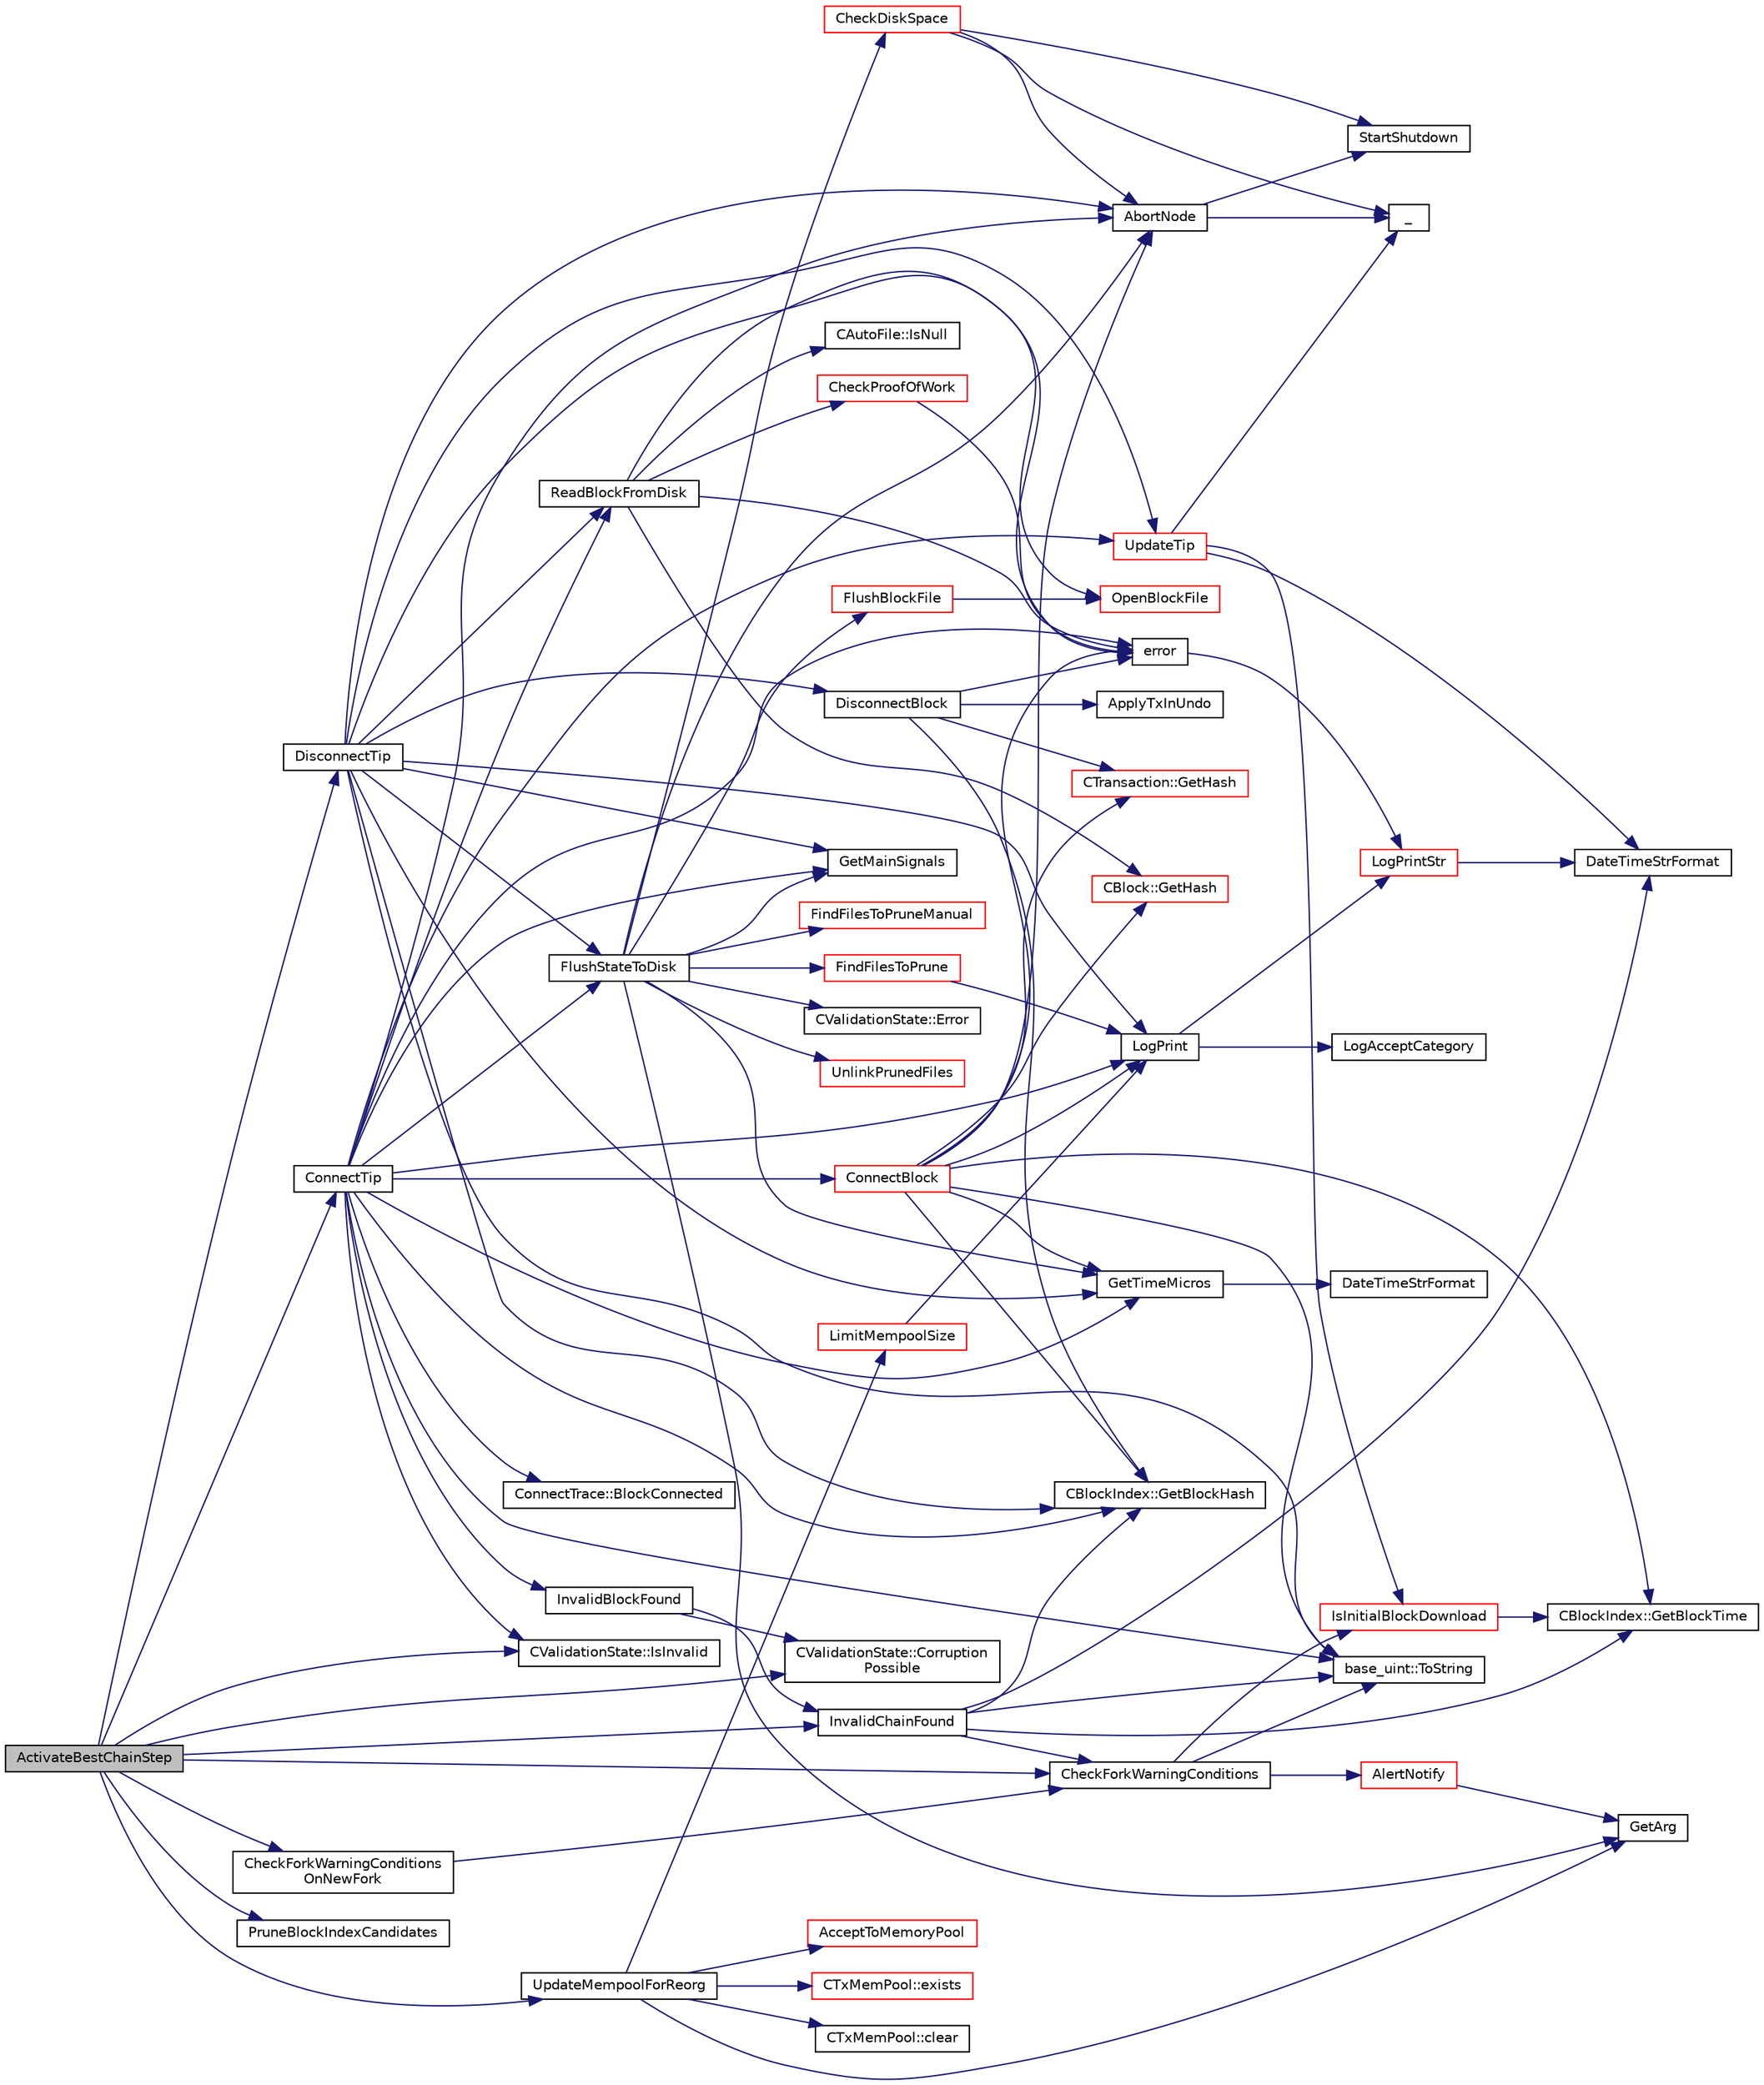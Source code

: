 digraph "ActivateBestChainStep"
{
  edge [fontname="Helvetica",fontsize="10",labelfontname="Helvetica",labelfontsize="10"];
  node [fontname="Helvetica",fontsize="10",shape=record];
  rankdir="LR";
  Node1080 [label="ActivateBestChainStep",height=0.2,width=0.4,color="black", fillcolor="grey75", style="filled", fontcolor="black"];
  Node1080 -> Node1081 [color="midnightblue",fontsize="10",style="solid",fontname="Helvetica"];
  Node1081 [label="DisconnectTip",height=0.2,width=0.4,color="black", fillcolor="white", style="filled",URL="$dd/d7d/validation_8cpp.html#af22a75696068786d303019f31f29eb9e",tooltip="Disconnect chainActive&#39;s tip. "];
  Node1081 -> Node1082 [color="midnightblue",fontsize="10",style="solid",fontname="Helvetica"];
  Node1082 [label="ReadBlockFromDisk",height=0.2,width=0.4,color="black", fillcolor="white", style="filled",URL="$dd/d7d/validation_8cpp.html#a578c1df234b05798180f0235d469a5ba",tooltip="Functions for disk access for blocks. "];
  Node1082 -> Node1083 [color="midnightblue",fontsize="10",style="solid",fontname="Helvetica"];
  Node1083 [label="OpenBlockFile",height=0.2,width=0.4,color="red", fillcolor="white", style="filled",URL="$dd/d7d/validation_8cpp.html#a0d81388930a4ccb6a69b9abdd1ef5097",tooltip="Open a block file (blk?????.dat) "];
  Node1082 -> Node1091 [color="midnightblue",fontsize="10",style="solid",fontname="Helvetica"];
  Node1091 [label="CAutoFile::IsNull",height=0.2,width=0.4,color="black", fillcolor="white", style="filled",URL="$df/dc9/class_c_auto_file.html#a7fd47268b6d85a89acafdb73559f8e78",tooltip="Return true if the wrapped FILE* is NULL, false otherwise. "];
  Node1082 -> Node1092 [color="midnightblue",fontsize="10",style="solid",fontname="Helvetica"];
  Node1092 [label="error",height=0.2,width=0.4,color="black", fillcolor="white", style="filled",URL="$d8/d3c/util_8h.html#af8985880cf4ef26df0a5aa2ffcb76662"];
  Node1092 -> Node1093 [color="midnightblue",fontsize="10",style="solid",fontname="Helvetica"];
  Node1093 [label="LogPrintStr",height=0.2,width=0.4,color="red", fillcolor="white", style="filled",URL="$d8/d3c/util_8h.html#afd4c3002b2797c0560adddb6af3ca1da"];
  Node1093 -> Node1095 [color="midnightblue",fontsize="10",style="solid",fontname="Helvetica"];
  Node1095 [label="DateTimeStrFormat",height=0.2,width=0.4,color="black", fillcolor="white", style="filled",URL="$df/d2d/util_8cpp.html#a749bc6776c8ec72d7c5e4dea56aee415"];
  Node1082 -> Node1097 [color="midnightblue",fontsize="10",style="solid",fontname="Helvetica"];
  Node1097 [label="CheckProofOfWork",height=0.2,width=0.4,color="red", fillcolor="white", style="filled",URL="$d1/d08/proofs_8cpp.html#a20a76dbc6ac5b8a6e0aaef85522b1069",tooltip="Check whether a block hash satisfies the proof-of-work requirement specified by nBits. "];
  Node1097 -> Node1092 [color="midnightblue",fontsize="10",style="solid",fontname="Helvetica"];
  Node1082 -> Node1099 [color="midnightblue",fontsize="10",style="solid",fontname="Helvetica"];
  Node1099 [label="CBlock::GetHash",height=0.2,width=0.4,color="red", fillcolor="white", style="filled",URL="$d3/d51/class_c_block.html#a681acf1fa72ec2ed6c83ea5afc14e0f3"];
  Node1081 -> Node1102 [color="midnightblue",fontsize="10",style="solid",fontname="Helvetica"];
  Node1102 [label="AbortNode",height=0.2,width=0.4,color="black", fillcolor="white", style="filled",URL="$df/d0a/main_8cpp.html#a183c4f45aed59599d1875a80d0cf58ca",tooltip="Abort with a message. "];
  Node1102 -> Node1103 [color="midnightblue",fontsize="10",style="solid",fontname="Helvetica"];
  Node1103 [label="_",height=0.2,width=0.4,color="black", fillcolor="white", style="filled",URL="$d9/d6d/ui__interface_8h.html#aad133bb6103b53cebf03fd01e2f11ba1",tooltip="Translation function: Call Translate signal on UI interface, which returns a boost::optional result..."];
  Node1102 -> Node1104 [color="midnightblue",fontsize="10",style="solid",fontname="Helvetica"];
  Node1104 [label="StartShutdown",height=0.2,width=0.4,color="black", fillcolor="white", style="filled",URL="$d0/dc9/init_8cpp.html#ac7140c7327b1e6a8d46470b1cd0e8e1b"];
  Node1081 -> Node1105 [color="midnightblue",fontsize="10",style="solid",fontname="Helvetica"];
  Node1105 [label="GetTimeMicros",height=0.2,width=0.4,color="black", fillcolor="white", style="filled",URL="$d8/d3c/util_8h.html#a0c5a06b50cd805b1923552114494c029"];
  Node1105 -> Node1106 [color="midnightblue",fontsize="10",style="solid",fontname="Helvetica"];
  Node1106 [label="DateTimeStrFormat",height=0.2,width=0.4,color="black", fillcolor="white", style="filled",URL="$d8/d3c/util_8h.html#a749bc6776c8ec72d7c5e4dea56aee415"];
  Node1081 -> Node1107 [color="midnightblue",fontsize="10",style="solid",fontname="Helvetica"];
  Node1107 [label="DisconnectBlock",height=0.2,width=0.4,color="black", fillcolor="white", style="filled",URL="$dd/d7d/validation_8cpp.html#a9ae73cb80e18eba566a76c8f7ceb887c",tooltip="Undo the effects of this block (with given index) on the UTXO set represented by coins. "];
  Node1107 -> Node1108 [color="midnightblue",fontsize="10",style="solid",fontname="Helvetica"];
  Node1108 [label="CBlockIndex::GetBlockHash",height=0.2,width=0.4,color="black", fillcolor="white", style="filled",URL="$d3/dbd/class_c_block_index.html#a98490a2788c65cdd6ae9002b004dd74c"];
  Node1107 -> Node1092 [color="midnightblue",fontsize="10",style="solid",fontname="Helvetica"];
  Node1107 -> Node1109 [color="midnightblue",fontsize="10",style="solid",fontname="Helvetica"];
  Node1109 [label="CTransaction::GetHash",height=0.2,width=0.4,color="red", fillcolor="white", style="filled",URL="$df/d43/class_c_transaction.html#a0b46d80e82ca324e82c2ce3fc1492bfa"];
  Node1107 -> Node1112 [color="midnightblue",fontsize="10",style="solid",fontname="Helvetica"];
  Node1112 [label="ApplyTxInUndo",height=0.2,width=0.4,color="black", fillcolor="white", style="filled",URL="$dd/d7d/validation_8cpp.html#a492da8f7add38097a8e55f3445a9c83b",tooltip="Restore the UTXO in a Coin at a given COutPoint. "];
  Node1081 -> Node1092 [color="midnightblue",fontsize="10",style="solid",fontname="Helvetica"];
  Node1081 -> Node1108 [color="midnightblue",fontsize="10",style="solid",fontname="Helvetica"];
  Node1081 -> Node1113 [color="midnightblue",fontsize="10",style="solid",fontname="Helvetica"];
  Node1113 [label="base_uint::ToString",height=0.2,width=0.4,color="black", fillcolor="white", style="filled",URL="$da/df7/classbase__uint.html#acccba4d9d51a0c36261718ca0cbb293b"];
  Node1081 -> Node1114 [color="midnightblue",fontsize="10",style="solid",fontname="Helvetica"];
  Node1114 [label="LogPrint",height=0.2,width=0.4,color="black", fillcolor="white", style="filled",URL="$d8/d3c/util_8h.html#aab1f837a2366f424bdc996fdf6352171"];
  Node1114 -> Node1115 [color="midnightblue",fontsize="10",style="solid",fontname="Helvetica"];
  Node1115 [label="LogAcceptCategory",height=0.2,width=0.4,color="black", fillcolor="white", style="filled",URL="$d8/d3c/util_8h.html#a343d2a13efe00125f78d25dafb0a8d98"];
  Node1114 -> Node1093 [color="midnightblue",fontsize="10",style="solid",fontname="Helvetica"];
  Node1081 -> Node1116 [color="midnightblue",fontsize="10",style="solid",fontname="Helvetica"];
  Node1116 [label="FlushStateToDisk",height=0.2,width=0.4,color="black", fillcolor="white", style="filled",URL="$dd/d7d/validation_8cpp.html#a788f3aaee688481378aa35a0e776718a",tooltip="Update the on-disk chain state. "];
  Node1116 -> Node1117 [color="midnightblue",fontsize="10",style="solid",fontname="Helvetica"];
  Node1117 [label="FindFilesToPruneManual",height=0.2,width=0.4,color="red", fillcolor="white", style="filled",URL="$dd/d7d/validation_8cpp.html#a7b3cf36109d96522d4aabe9449e42a3a"];
  Node1116 -> Node1119 [color="midnightblue",fontsize="10",style="solid",fontname="Helvetica"];
  Node1119 [label="FindFilesToPrune",height=0.2,width=0.4,color="red", fillcolor="white", style="filled",URL="$dd/d7d/validation_8cpp.html#a1cdff462f05b3641a87b34498673bdee",tooltip="Prune block and undo files (blk???.dat and undo???.dat) so that the disk space used is less than a us..."];
  Node1119 -> Node1114 [color="midnightblue",fontsize="10",style="solid",fontname="Helvetica"];
  Node1116 -> Node1105 [color="midnightblue",fontsize="10",style="solid",fontname="Helvetica"];
  Node1116 -> Node1121 [color="midnightblue",fontsize="10",style="solid",fontname="Helvetica"];
  Node1121 [label="GetArg",height=0.2,width=0.4,color="black", fillcolor="white", style="filled",URL="$df/d2d/util_8cpp.html#a24f685720bf40370e5bd2a192ad50cd8",tooltip="Return string argument or default value. "];
  Node1116 -> Node1122 [color="midnightblue",fontsize="10",style="solid",fontname="Helvetica"];
  Node1122 [label="CheckDiskSpace",height=0.2,width=0.4,color="red", fillcolor="white", style="filled",URL="$dd/d7d/validation_8cpp.html#a7d4a97e049394047743b48c0cd0f0791",tooltip="Check whether enough disk space is available for an incoming block. "];
  Node1122 -> Node1103 [color="midnightblue",fontsize="10",style="solid",fontname="Helvetica"];
  Node1122 -> Node1104 [color="midnightblue",fontsize="10",style="solid",fontname="Helvetica"];
  Node1122 -> Node1102 [color="midnightblue",fontsize="10",style="solid",fontname="Helvetica"];
  Node1116 -> Node1123 [color="midnightblue",fontsize="10",style="solid",fontname="Helvetica"];
  Node1123 [label="CValidationState::Error",height=0.2,width=0.4,color="black", fillcolor="white", style="filled",URL="$d5/df6/class_c_validation_state.html#abf67ad56f62df5679d47c289684c554c"];
  Node1116 -> Node1124 [color="midnightblue",fontsize="10",style="solid",fontname="Helvetica"];
  Node1124 [label="FlushBlockFile",height=0.2,width=0.4,color="red", fillcolor="white", style="filled",URL="$dd/d7d/validation_8cpp.html#a60aaca97e87f41ccf0f794d1ff252bff"];
  Node1124 -> Node1083 [color="midnightblue",fontsize="10",style="solid",fontname="Helvetica"];
  Node1116 -> Node1102 [color="midnightblue",fontsize="10",style="solid",fontname="Helvetica"];
  Node1116 -> Node1129 [color="midnightblue",fontsize="10",style="solid",fontname="Helvetica"];
  Node1129 [label="UnlinkPrunedFiles",height=0.2,width=0.4,color="red", fillcolor="white", style="filled",URL="$dd/d7d/validation_8cpp.html#aeec5391c3d81044fb887645b81803b4b",tooltip="Actually unlink the specified files. "];
  Node1116 -> Node1130 [color="midnightblue",fontsize="10",style="solid",fontname="Helvetica"];
  Node1130 [label="GetMainSignals",height=0.2,width=0.4,color="black", fillcolor="white", style="filled",URL="$d1/dd6/validationinterface_8cpp.html#a0aaad62c8654cb1868295e0682b05866"];
  Node1081 -> Node1131 [color="midnightblue",fontsize="10",style="solid",fontname="Helvetica"];
  Node1131 [label="UpdateTip",height=0.2,width=0.4,color="red", fillcolor="white", style="filled",URL="$dd/d7d/validation_8cpp.html#a58ea59a717507dc67e9e2502d3a5a2b9",tooltip="Update chainActive and related internal data structures. "];
  Node1131 -> Node1133 [color="midnightblue",fontsize="10",style="solid",fontname="Helvetica"];
  Node1133 [label="IsInitialBlockDownload",height=0.2,width=0.4,color="red", fillcolor="white", style="filled",URL="$dd/d7d/validation_8cpp.html#a5edcd96316574fd4a7f3ae0922a5cfd6",tooltip="Check whether we are doing an initial block download (synchronizing from disk or network) ..."];
  Node1133 -> Node1137 [color="midnightblue",fontsize="10",style="solid",fontname="Helvetica"];
  Node1137 [label="CBlockIndex::GetBlockTime",height=0.2,width=0.4,color="black", fillcolor="white", style="filled",URL="$d3/dbd/class_c_block_index.html#a9fe0d4463c07c466f66252e8eec25f5c"];
  Node1131 -> Node1103 [color="midnightblue",fontsize="10",style="solid",fontname="Helvetica"];
  Node1131 -> Node1095 [color="midnightblue",fontsize="10",style="solid",fontname="Helvetica"];
  Node1081 -> Node1130 [color="midnightblue",fontsize="10",style="solid",fontname="Helvetica"];
  Node1080 -> Node1146 [color="midnightblue",fontsize="10",style="solid",fontname="Helvetica"];
  Node1146 [label="UpdateMempoolForReorg",height=0.2,width=0.4,color="black", fillcolor="white", style="filled",URL="$dd/d7d/validation_8cpp.html#aaa1204b724d7b62f09ef22df4c6a592d"];
  Node1146 -> Node1147 [color="midnightblue",fontsize="10",style="solid",fontname="Helvetica"];
  Node1147 [label="AcceptToMemoryPool",height=0.2,width=0.4,color="red", fillcolor="white", style="filled",URL="$dd/d7d/validation_8cpp.html#a7ec76993508bbfdca2d2cb4e9840bf0d",tooltip="(try to) add transaction to memory pool plTxnReplaced will be appended to with all transactions repla..."];
  Node1146 -> Node1175 [color="midnightblue",fontsize="10",style="solid",fontname="Helvetica"];
  Node1175 [label="CTxMemPool::exists",height=0.2,width=0.4,color="red", fillcolor="white", style="filled",URL="$db/d98/class_c_tx_mem_pool.html#a8b7a13b5289ab839d4460f41a7da9789"];
  Node1146 -> Node1301 [color="midnightblue",fontsize="10",style="solid",fontname="Helvetica"];
  Node1301 [label="CTxMemPool::clear",height=0.2,width=0.4,color="black", fillcolor="white", style="filled",URL="$db/d98/class_c_tx_mem_pool.html#a6dba6bce4139392751321438a29b6b09"];
  Node1146 -> Node1300 [color="midnightblue",fontsize="10",style="solid",fontname="Helvetica"];
  Node1300 [label="LimitMempoolSize",height=0.2,width=0.4,color="red", fillcolor="white", style="filled",URL="$dd/d7d/validation_8cpp.html#a7e7f42c8ba171f4661a9cfa9f4b37fba"];
  Node1300 -> Node1114 [color="midnightblue",fontsize="10",style="solid",fontname="Helvetica"];
  Node1146 -> Node1121 [color="midnightblue",fontsize="10",style="solid",fontname="Helvetica"];
  Node1080 -> Node1302 [color="midnightblue",fontsize="10",style="solid",fontname="Helvetica"];
  Node1302 [label="ConnectTip",height=0.2,width=0.4,color="black", fillcolor="white", style="filled",URL="$dd/d7d/validation_8cpp.html#a6aed3630ddc1f0822daf257250d4799a",tooltip="Connect a new block to chainActive. "];
  Node1302 -> Node1105 [color="midnightblue",fontsize="10",style="solid",fontname="Helvetica"];
  Node1302 -> Node1082 [color="midnightblue",fontsize="10",style="solid",fontname="Helvetica"];
  Node1302 -> Node1102 [color="midnightblue",fontsize="10",style="solid",fontname="Helvetica"];
  Node1302 -> Node1114 [color="midnightblue",fontsize="10",style="solid",fontname="Helvetica"];
  Node1302 -> Node1281 [color="midnightblue",fontsize="10",style="solid",fontname="Helvetica"];
  Node1281 [label="ConnectBlock",height=0.2,width=0.4,color="red", fillcolor="white", style="filled",URL="$dd/d7d/validation_8cpp.html#afafbb35ee38b98e832fcb8b159942055",tooltip="Apply the effects of this block (with given index) on the UTXO set represented by coins..."];
  Node1281 -> Node1099 [color="midnightblue",fontsize="10",style="solid",fontname="Helvetica"];
  Node1281 -> Node1105 [color="midnightblue",fontsize="10",style="solid",fontname="Helvetica"];
  Node1281 -> Node1092 [color="midnightblue",fontsize="10",style="solid",fontname="Helvetica"];
  Node1281 -> Node1108 [color="midnightblue",fontsize="10",style="solid",fontname="Helvetica"];
  Node1281 -> Node1114 [color="midnightblue",fontsize="10",style="solid",fontname="Helvetica"];
  Node1281 -> Node1137 [color="midnightblue",fontsize="10",style="solid",fontname="Helvetica"];
  Node1281 -> Node1109 [color="midnightblue",fontsize="10",style="solid",fontname="Helvetica"];
  Node1281 -> Node1113 [color="midnightblue",fontsize="10",style="solid",fontname="Helvetica"];
  Node1281 -> Node1102 [color="midnightblue",fontsize="10",style="solid",fontname="Helvetica"];
  Node1302 -> Node1130 [color="midnightblue",fontsize="10",style="solid",fontname="Helvetica"];
  Node1302 -> Node1303 [color="midnightblue",fontsize="10",style="solid",fontname="Helvetica"];
  Node1303 [label="CValidationState::IsInvalid",height=0.2,width=0.4,color="black", fillcolor="white", style="filled",URL="$d5/df6/class_c_validation_state.html#ace1d536f4003d3a6689fccd0f496c977"];
  Node1302 -> Node1304 [color="midnightblue",fontsize="10",style="solid",fontname="Helvetica"];
  Node1304 [label="InvalidBlockFound",height=0.2,width=0.4,color="black", fillcolor="white", style="filled",URL="$dd/d7d/validation_8cpp.html#a14223fec767a6dcd89d03fc8aec056f4"];
  Node1304 -> Node1305 [color="midnightblue",fontsize="10",style="solid",fontname="Helvetica"];
  Node1305 [label="CValidationState::Corruption\lPossible",height=0.2,width=0.4,color="black", fillcolor="white", style="filled",URL="$d5/df6/class_c_validation_state.html#add2b2dc505a8527fda32295b65bb636b"];
  Node1304 -> Node1306 [color="midnightblue",fontsize="10",style="solid",fontname="Helvetica"];
  Node1306 [label="InvalidChainFound",height=0.2,width=0.4,color="black", fillcolor="white", style="filled",URL="$dd/d7d/validation_8cpp.html#a13e27b2736226dd1e1cb3918eeb58153"];
  Node1306 -> Node1108 [color="midnightblue",fontsize="10",style="solid",fontname="Helvetica"];
  Node1306 -> Node1113 [color="midnightblue",fontsize="10",style="solid",fontname="Helvetica"];
  Node1306 -> Node1095 [color="midnightblue",fontsize="10",style="solid",fontname="Helvetica"];
  Node1306 -> Node1137 [color="midnightblue",fontsize="10",style="solid",fontname="Helvetica"];
  Node1306 -> Node1307 [color="midnightblue",fontsize="10",style="solid",fontname="Helvetica"];
  Node1307 [label="CheckForkWarningConditions",height=0.2,width=0.4,color="black", fillcolor="white", style="filled",URL="$dd/d7d/validation_8cpp.html#acb209b9d0e17f884e1fe6c8ee14ebc79"];
  Node1307 -> Node1133 [color="midnightblue",fontsize="10",style="solid",fontname="Helvetica"];
  Node1307 -> Node1113 [color="midnightblue",fontsize="10",style="solid",fontname="Helvetica"];
  Node1307 -> Node1140 [color="midnightblue",fontsize="10",style="solid",fontname="Helvetica"];
  Node1140 [label="AlertNotify",height=0.2,width=0.4,color="red", fillcolor="white", style="filled",URL="$dd/d7d/validation_8cpp.html#a2d6ce6d55bb4a2aceef2131aef536548"];
  Node1140 -> Node1121 [color="midnightblue",fontsize="10",style="solid",fontname="Helvetica"];
  Node1302 -> Node1092 [color="midnightblue",fontsize="10",style="solid",fontname="Helvetica"];
  Node1302 -> Node1108 [color="midnightblue",fontsize="10",style="solid",fontname="Helvetica"];
  Node1302 -> Node1113 [color="midnightblue",fontsize="10",style="solid",fontname="Helvetica"];
  Node1302 -> Node1116 [color="midnightblue",fontsize="10",style="solid",fontname="Helvetica"];
  Node1302 -> Node1131 [color="midnightblue",fontsize="10",style="solid",fontname="Helvetica"];
  Node1302 -> Node1308 [color="midnightblue",fontsize="10",style="solid",fontname="Helvetica"];
  Node1308 [label="ConnectTrace::BlockConnected",height=0.2,width=0.4,color="black", fillcolor="white", style="filled",URL="$db/d05/class_connect_trace.html#aff5e6f4d7968149163fab63d25e04e5b"];
  Node1080 -> Node1303 [color="midnightblue",fontsize="10",style="solid",fontname="Helvetica"];
  Node1080 -> Node1305 [color="midnightblue",fontsize="10",style="solid",fontname="Helvetica"];
  Node1080 -> Node1306 [color="midnightblue",fontsize="10",style="solid",fontname="Helvetica"];
  Node1080 -> Node1292 [color="midnightblue",fontsize="10",style="solid",fontname="Helvetica"];
  Node1292 [label="PruneBlockIndexCandidates",height=0.2,width=0.4,color="black", fillcolor="white", style="filled",URL="$dd/d7d/validation_8cpp.html#a0d96b40fd4fda216d00ecb9dcab29094",tooltip="Delete all entries in setBlockIndexCandidates that are worse than the current tip. "];
  Node1080 -> Node1309 [color="midnightblue",fontsize="10",style="solid",fontname="Helvetica"];
  Node1309 [label="CheckForkWarningConditions\lOnNewFork",height=0.2,width=0.4,color="black", fillcolor="white", style="filled",URL="$dd/d7d/validation_8cpp.html#ae93c8ad45e2ef9438abff483ce5beb23"];
  Node1309 -> Node1307 [color="midnightblue",fontsize="10",style="solid",fontname="Helvetica"];
  Node1080 -> Node1307 [color="midnightblue",fontsize="10",style="solid",fontname="Helvetica"];
}
